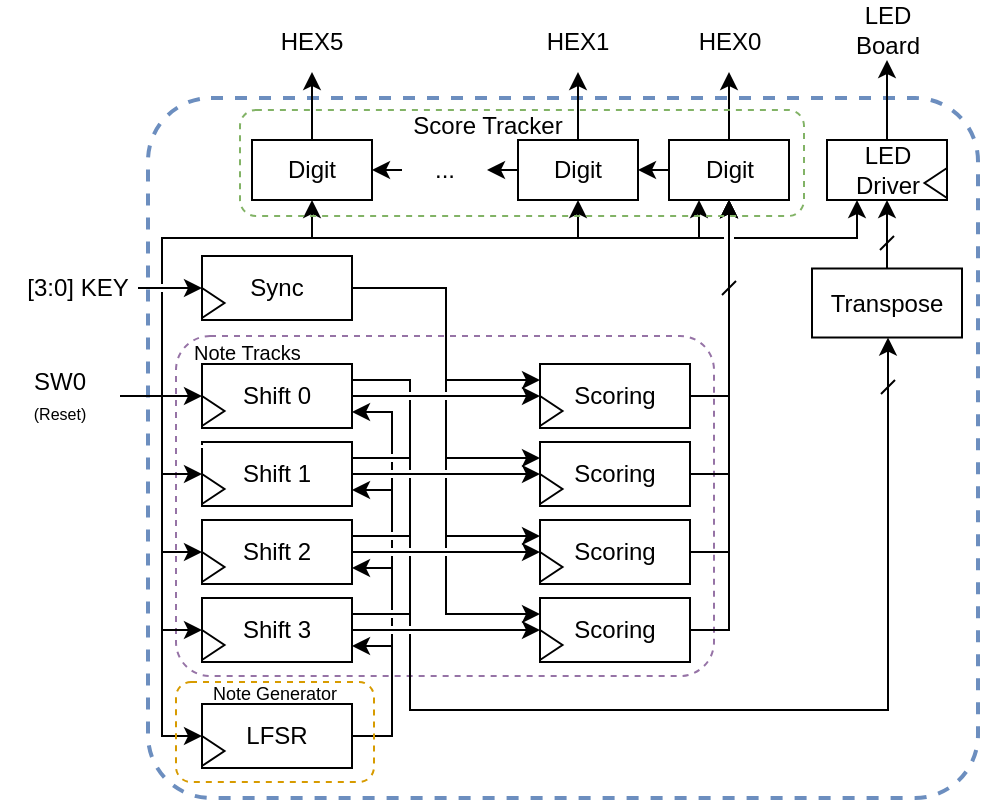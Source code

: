 <mxfile version="25.0.1">
  <diagram name="Page-1" id="yk-Mjvx3I-b8ZRN-Rifc">
    <mxGraphModel dx="354" dy="624" grid="0" gridSize="10" guides="1" tooltips="1" connect="1" arrows="1" fold="1" page="0" pageScale="1" pageWidth="850" pageHeight="1100" math="0" shadow="0">
      <root>
        <mxCell id="0" />
        <mxCell id="1" parent="0" />
        <mxCell id="nvO8RC1nS2Nixw9aljpo-76" value="" style="rounded=1;whiteSpace=wrap;html=1;fillColor=none;strokeColor=#6c8ebf;strokeWidth=2;dashed=1;arcSize=9;movable=0;resizable=0;rotatable=0;deletable=0;editable=0;locked=1;connectable=0;" vertex="1" parent="1">
          <mxGeometry x="183" y="-290" width="415" height="350" as="geometry" />
        </mxCell>
        <mxCell id="nvO8RC1nS2Nixw9aljpo-65" value="&lt;font style=&quot;font-size: 10px;&quot;&gt;Note Tracks&lt;/font&gt;" style="rounded=1;whiteSpace=wrap;html=1;fillColor=none;dashed=1;strokeColor=#9673a6;arcSize=10;verticalAlign=top;align=left;spacing=-4;spacingLeft=13;movable=0;resizable=0;rotatable=0;deletable=0;editable=0;locked=1;connectable=0;" vertex="1" parent="1">
          <mxGeometry x="197" y="-171" width="269" height="170" as="geometry" />
        </mxCell>
        <mxCell id="Hc0AxxcJk_Cpg9OLjL79-9" style="edgeStyle=orthogonalEdgeStyle;rounded=0;orthogonalLoop=1;jettySize=auto;html=1;exitX=1;exitY=0.5;exitDx=0;exitDy=0;entryX=0;entryY=0.25;entryDx=0;entryDy=0;" parent="1" source="Hc0AxxcJk_Cpg9OLjL79-1" target="Hc0AxxcJk_Cpg9OLjL79-43" edge="1">
          <mxGeometry relative="1" as="geometry">
            <mxPoint x="358" y="-195" as="targetPoint" />
          </mxGeometry>
        </mxCell>
        <mxCell id="Hc0AxxcJk_Cpg9OLjL79-51" style="edgeStyle=orthogonalEdgeStyle;rounded=0;orthogonalLoop=1;jettySize=auto;html=1;exitX=1;exitY=0.5;exitDx=0;exitDy=0;entryX=0;entryY=0.25;entryDx=0;entryDy=0;" parent="1" source="Hc0AxxcJk_Cpg9OLjL79-1" target="Hc0AxxcJk_Cpg9OLjL79-44" edge="1">
          <mxGeometry relative="1" as="geometry" />
        </mxCell>
        <mxCell id="Hc0AxxcJk_Cpg9OLjL79-52" style="edgeStyle=orthogonalEdgeStyle;rounded=0;orthogonalLoop=1;jettySize=auto;html=1;exitX=1;exitY=0.5;exitDx=0;exitDy=0;entryX=0;entryY=0.25;entryDx=0;entryDy=0;" parent="1" source="Hc0AxxcJk_Cpg9OLjL79-1" target="Hc0AxxcJk_Cpg9OLjL79-45" edge="1">
          <mxGeometry relative="1" as="geometry" />
        </mxCell>
        <mxCell id="Hc0AxxcJk_Cpg9OLjL79-53" style="edgeStyle=orthogonalEdgeStyle;rounded=0;orthogonalLoop=1;jettySize=auto;html=1;exitX=1;exitY=0.5;exitDx=0;exitDy=0;entryX=0;entryY=0.25;entryDx=0;entryDy=0;" parent="1" source="Hc0AxxcJk_Cpg9OLjL79-1" target="Hc0AxxcJk_Cpg9OLjL79-46" edge="1">
          <mxGeometry relative="1" as="geometry" />
        </mxCell>
        <mxCell id="Hc0AxxcJk_Cpg9OLjL79-1" value="Sync" style="rounded=0;whiteSpace=wrap;html=1;" parent="1" vertex="1">
          <mxGeometry x="210" y="-211" width="75" height="32" as="geometry" />
        </mxCell>
        <mxCell id="Hc0AxxcJk_Cpg9OLjL79-3" style="edgeStyle=orthogonalEdgeStyle;rounded=0;orthogonalLoop=1;jettySize=auto;html=1;exitX=1;exitY=0.5;exitDx=0;exitDy=0;" parent="1" source="Hc0AxxcJk_Cpg9OLjL79-2" target="Hc0AxxcJk_Cpg9OLjL79-1" edge="1">
          <mxGeometry relative="1" as="geometry" />
        </mxCell>
        <mxCell id="Hc0AxxcJk_Cpg9OLjL79-2" value="[3:0] KEY" style="text;html=1;align=center;verticalAlign=middle;whiteSpace=wrap;rounded=0;" parent="1" vertex="1">
          <mxGeometry x="118" y="-210" width="60" height="30" as="geometry" />
        </mxCell>
        <mxCell id="Hc0AxxcJk_Cpg9OLjL79-7" value="" style="edgeStyle=orthogonalEdgeStyle;rounded=0;orthogonalLoop=1;jettySize=auto;html=1;entryX=0;entryY=0.5;entryDx=0;entryDy=0;" parent="1" source="Hc0AxxcJk_Cpg9OLjL79-5" target="Hc0AxxcJk_Cpg9OLjL79-43" edge="1">
          <mxGeometry relative="1" as="geometry">
            <mxPoint x="358" y="-180" as="targetPoint" />
          </mxGeometry>
        </mxCell>
        <mxCell id="nvO8RC1nS2Nixw9aljpo-72" style="edgeStyle=orthogonalEdgeStyle;rounded=0;orthogonalLoop=1;jettySize=auto;html=1;exitX=1;exitY=0.25;exitDx=0;exitDy=0;entryX=0;entryY=0;entryDx=0;entryDy=0;endArrow=none;endFill=0;" edge="1" parent="1" source="Hc0AxxcJk_Cpg9OLjL79-5" target="nvO8RC1nS2Nixw9aljpo-70">
          <mxGeometry relative="1" as="geometry" />
        </mxCell>
        <mxCell id="Hc0AxxcJk_Cpg9OLjL79-5" value="Shift 0" style="rounded=0;whiteSpace=wrap;html=1;" parent="1" vertex="1">
          <mxGeometry x="210" y="-157" width="75" height="32" as="geometry" />
        </mxCell>
        <mxCell id="Hc0AxxcJk_Cpg9OLjL79-48" style="edgeStyle=orthogonalEdgeStyle;rounded=0;orthogonalLoop=1;jettySize=auto;html=1;exitX=1;exitY=0.5;exitDx=0;exitDy=0;entryX=0;entryY=0.5;entryDx=0;entryDy=0;" parent="1" source="Hc0AxxcJk_Cpg9OLjL79-10" target="Hc0AxxcJk_Cpg9OLjL79-44" edge="1">
          <mxGeometry relative="1" as="geometry" />
        </mxCell>
        <mxCell id="nvO8RC1nS2Nixw9aljpo-68" style="edgeStyle=orthogonalEdgeStyle;rounded=0;orthogonalLoop=1;jettySize=auto;html=1;exitX=1;exitY=0.25;exitDx=0;exitDy=0;entryX=0;entryY=0;entryDx=0;entryDy=0;endArrow=none;endFill=0;" edge="1" parent="1" source="Hc0AxxcJk_Cpg9OLjL79-10" target="nvO8RC1nS2Nixw9aljpo-70">
          <mxGeometry relative="1" as="geometry">
            <mxPoint x="314" y="8" as="targetPoint" />
          </mxGeometry>
        </mxCell>
        <mxCell id="Hc0AxxcJk_Cpg9OLjL79-10" value="Shift 1" style="rounded=0;whiteSpace=wrap;html=1;" parent="1" vertex="1">
          <mxGeometry x="210" y="-118" width="75" height="32" as="geometry" />
        </mxCell>
        <mxCell id="Hc0AxxcJk_Cpg9OLjL79-49" style="edgeStyle=orthogonalEdgeStyle;rounded=0;orthogonalLoop=1;jettySize=auto;html=1;exitX=1;exitY=0.5;exitDx=0;exitDy=0;entryX=0;entryY=0.5;entryDx=0;entryDy=0;" parent="1" source="Hc0AxxcJk_Cpg9OLjL79-11" target="Hc0AxxcJk_Cpg9OLjL79-45" edge="1">
          <mxGeometry relative="1" as="geometry" />
        </mxCell>
        <mxCell id="nvO8RC1nS2Nixw9aljpo-71" style="edgeStyle=orthogonalEdgeStyle;rounded=0;orthogonalLoop=1;jettySize=auto;html=1;exitX=1;exitY=0.25;exitDx=0;exitDy=0;entryX=0;entryY=0;entryDx=0;entryDy=0;endArrow=none;endFill=0;" edge="1" parent="1" source="Hc0AxxcJk_Cpg9OLjL79-11" target="nvO8RC1nS2Nixw9aljpo-70">
          <mxGeometry relative="1" as="geometry" />
        </mxCell>
        <mxCell id="Hc0AxxcJk_Cpg9OLjL79-11" value="Shift 2" style="rounded=0;whiteSpace=wrap;html=1;" parent="1" vertex="1">
          <mxGeometry x="210" y="-79" width="75" height="32" as="geometry" />
        </mxCell>
        <mxCell id="Hc0AxxcJk_Cpg9OLjL79-50" style="edgeStyle=orthogonalEdgeStyle;rounded=0;orthogonalLoop=1;jettySize=auto;html=1;exitX=1;exitY=0.5;exitDx=0;exitDy=0;entryX=0;entryY=0.5;entryDx=0;entryDy=0;" parent="1" source="Hc0AxxcJk_Cpg9OLjL79-12" target="Hc0AxxcJk_Cpg9OLjL79-46" edge="1">
          <mxGeometry relative="1" as="geometry" />
        </mxCell>
        <mxCell id="nvO8RC1nS2Nixw9aljpo-73" style="edgeStyle=orthogonalEdgeStyle;rounded=0;orthogonalLoop=1;jettySize=auto;html=1;exitX=1;exitY=0.25;exitDx=0;exitDy=0;entryX=0;entryY=0;entryDx=0;entryDy=0;endArrow=none;endFill=0;" edge="1" parent="1" source="Hc0AxxcJk_Cpg9OLjL79-12" target="nvO8RC1nS2Nixw9aljpo-70">
          <mxGeometry relative="1" as="geometry" />
        </mxCell>
        <mxCell id="Hc0AxxcJk_Cpg9OLjL79-12" value="Shift 3" style="rounded=0;whiteSpace=wrap;html=1;" parent="1" vertex="1">
          <mxGeometry x="210" y="-40" width="75" height="32" as="geometry" />
        </mxCell>
        <mxCell id="Hc0AxxcJk_Cpg9OLjL79-14" value="HEX0" style="text;html=1;align=center;verticalAlign=middle;whiteSpace=wrap;rounded=0;" parent="1" vertex="1">
          <mxGeometry x="443.5" y="-333" width="60" height="30" as="geometry" />
        </mxCell>
        <mxCell id="Hc0AxxcJk_Cpg9OLjL79-16" value="LED Board" style="text;html=1;align=center;verticalAlign=middle;whiteSpace=wrap;rounded=0;" parent="1" vertex="1">
          <mxGeometry x="522.5" y="-339" width="60" height="30" as="geometry" />
        </mxCell>
        <mxCell id="Hc0AxxcJk_Cpg9OLjL79-20" style="edgeStyle=orthogonalEdgeStyle;rounded=0;orthogonalLoop=1;jettySize=auto;html=1;exitX=0.5;exitY=0;exitDx=0;exitDy=0;entryX=0.5;entryY=1;entryDx=0;entryDy=0;" parent="1" source="Hc0AxxcJk_Cpg9OLjL79-19" target="Hc0AxxcJk_Cpg9OLjL79-14" edge="1">
          <mxGeometry relative="1" as="geometry" />
        </mxCell>
        <mxCell id="Hc0AxxcJk_Cpg9OLjL79-29" style="edgeStyle=orthogonalEdgeStyle;rounded=0;orthogonalLoop=1;jettySize=auto;html=1;exitX=0;exitY=0.5;exitDx=0;exitDy=0;entryX=1;entryY=0.5;entryDx=0;entryDy=0;" parent="1" source="Hc0AxxcJk_Cpg9OLjL79-19" target="Hc0AxxcJk_Cpg9OLjL79-23" edge="1">
          <mxGeometry relative="1" as="geometry" />
        </mxCell>
        <mxCell id="Hc0AxxcJk_Cpg9OLjL79-19" value="Digit" style="rounded=0;whiteSpace=wrap;html=1;" parent="1" vertex="1">
          <mxGeometry x="443.5" y="-269" width="60" height="30" as="geometry" />
        </mxCell>
        <mxCell id="Hc0AxxcJk_Cpg9OLjL79-21" value="HEX1" style="text;html=1;align=center;verticalAlign=middle;whiteSpace=wrap;rounded=0;" parent="1" vertex="1">
          <mxGeometry x="368" y="-333" width="60" height="30" as="geometry" />
        </mxCell>
        <mxCell id="Hc0AxxcJk_Cpg9OLjL79-22" style="edgeStyle=orthogonalEdgeStyle;rounded=0;orthogonalLoop=1;jettySize=auto;html=1;exitX=0.5;exitY=0;exitDx=0;exitDy=0;entryX=0.5;entryY=1;entryDx=0;entryDy=0;" parent="1" source="Hc0AxxcJk_Cpg9OLjL79-23" target="Hc0AxxcJk_Cpg9OLjL79-21" edge="1">
          <mxGeometry relative="1" as="geometry" />
        </mxCell>
        <mxCell id="Hc0AxxcJk_Cpg9OLjL79-34" style="edgeStyle=orthogonalEdgeStyle;rounded=0;orthogonalLoop=1;jettySize=auto;html=1;exitX=0;exitY=0.5;exitDx=0;exitDy=0;entryX=1;entryY=0.5;entryDx=0;entryDy=0;" parent="1" source="Hc0AxxcJk_Cpg9OLjL79-23" target="Hc0AxxcJk_Cpg9OLjL79-27" edge="1">
          <mxGeometry relative="1" as="geometry" />
        </mxCell>
        <mxCell id="Hc0AxxcJk_Cpg9OLjL79-23" value="Digit" style="rounded=0;whiteSpace=wrap;html=1;" parent="1" vertex="1">
          <mxGeometry x="368" y="-269" width="60" height="30" as="geometry" />
        </mxCell>
        <mxCell id="Hc0AxxcJk_Cpg9OLjL79-35" style="edgeStyle=orthogonalEdgeStyle;rounded=0;orthogonalLoop=1;jettySize=auto;html=1;exitX=0;exitY=0.5;exitDx=0;exitDy=0;entryX=1;entryY=0.5;entryDx=0;entryDy=0;" parent="1" source="Hc0AxxcJk_Cpg9OLjL79-27" target="Hc0AxxcJk_Cpg9OLjL79-33" edge="1">
          <mxGeometry relative="1" as="geometry" />
        </mxCell>
        <mxCell id="Hc0AxxcJk_Cpg9OLjL79-27" value="..." style="text;html=1;align=center;verticalAlign=middle;whiteSpace=wrap;rounded=0;" parent="1" vertex="1">
          <mxGeometry x="310" y="-269" width="42.5" height="30" as="geometry" />
        </mxCell>
        <mxCell id="Hc0AxxcJk_Cpg9OLjL79-31" value="HEX5" style="text;html=1;align=center;verticalAlign=middle;whiteSpace=wrap;rounded=0;" parent="1" vertex="1">
          <mxGeometry x="235" y="-333" width="60" height="30" as="geometry" />
        </mxCell>
        <mxCell id="Hc0AxxcJk_Cpg9OLjL79-32" style="edgeStyle=orthogonalEdgeStyle;rounded=0;orthogonalLoop=1;jettySize=auto;html=1;exitX=0.5;exitY=0;exitDx=0;exitDy=0;entryX=0.5;entryY=1;entryDx=0;entryDy=0;" parent="1" source="Hc0AxxcJk_Cpg9OLjL79-33" target="Hc0AxxcJk_Cpg9OLjL79-31" edge="1">
          <mxGeometry relative="1" as="geometry" />
        </mxCell>
        <mxCell id="Hc0AxxcJk_Cpg9OLjL79-33" value="Digit" style="rounded=0;whiteSpace=wrap;html=1;" parent="1" vertex="1">
          <mxGeometry x="235" y="-269" width="60" height="30" as="geometry" />
        </mxCell>
        <mxCell id="Hc0AxxcJk_Cpg9OLjL79-63" style="edgeStyle=elbowEdgeStyle;rounded=0;orthogonalLoop=1;jettySize=auto;html=1;exitX=1;exitY=0.5;exitDx=0;exitDy=0;entryX=0.5;entryY=1;entryDx=0;entryDy=0;elbow=vertical;" parent="1" source="Hc0AxxcJk_Cpg9OLjL79-43" target="Hc0AxxcJk_Cpg9OLjL79-19" edge="1">
          <mxGeometry relative="1" as="geometry">
            <Array as="points">
              <mxPoint x="463" y="-141" />
            </Array>
          </mxGeometry>
        </mxCell>
        <mxCell id="Hc0AxxcJk_Cpg9OLjL79-43" value="Scoring" style="rounded=0;whiteSpace=wrap;html=1;" parent="1" vertex="1">
          <mxGeometry x="379" y="-157" width="75" height="32" as="geometry" />
        </mxCell>
        <mxCell id="Hc0AxxcJk_Cpg9OLjL79-64" style="edgeStyle=elbowEdgeStyle;rounded=0;orthogonalLoop=1;jettySize=auto;html=1;exitX=1;exitY=0.5;exitDx=0;exitDy=0;entryX=0.5;entryY=1;entryDx=0;entryDy=0;elbow=vertical;" parent="1" source="Hc0AxxcJk_Cpg9OLjL79-44" target="Hc0AxxcJk_Cpg9OLjL79-19" edge="1">
          <mxGeometry relative="1" as="geometry">
            <Array as="points">
              <mxPoint x="462" y="-102" />
            </Array>
          </mxGeometry>
        </mxCell>
        <mxCell id="Hc0AxxcJk_Cpg9OLjL79-44" value="Scoring" style="rounded=0;whiteSpace=wrap;html=1;" parent="1" vertex="1">
          <mxGeometry x="379" y="-118" width="75" height="32" as="geometry" />
        </mxCell>
        <mxCell id="Hc0AxxcJk_Cpg9OLjL79-65" style="edgeStyle=elbowEdgeStyle;rounded=0;orthogonalLoop=1;jettySize=auto;html=1;exitX=1;exitY=0.5;exitDx=0;exitDy=0;entryX=0.5;entryY=1;entryDx=0;entryDy=0;elbow=vertical;" parent="1" source="Hc0AxxcJk_Cpg9OLjL79-45" target="Hc0AxxcJk_Cpg9OLjL79-19" edge="1">
          <mxGeometry relative="1" as="geometry">
            <mxPoint x="523.19" y="-208.524" as="targetPoint" />
            <Array as="points">
              <mxPoint x="462" y="-63" />
            </Array>
          </mxGeometry>
        </mxCell>
        <mxCell id="Hc0AxxcJk_Cpg9OLjL79-45" value="Scoring" style="rounded=0;whiteSpace=wrap;html=1;" parent="1" vertex="1">
          <mxGeometry x="379" y="-79" width="75" height="32" as="geometry" />
        </mxCell>
        <mxCell id="Hc0AxxcJk_Cpg9OLjL79-66" style="edgeStyle=elbowEdgeStyle;rounded=0;orthogonalLoop=1;jettySize=auto;html=1;exitX=1;exitY=0.5;exitDx=0;exitDy=0;entryX=0.5;entryY=1;entryDx=0;entryDy=0;elbow=vertical;" parent="1" source="Hc0AxxcJk_Cpg9OLjL79-46" target="Hc0AxxcJk_Cpg9OLjL79-19" edge="1">
          <mxGeometry relative="1" as="geometry">
            <Array as="points">
              <mxPoint x="462" y="-24" />
            </Array>
          </mxGeometry>
        </mxCell>
        <mxCell id="Hc0AxxcJk_Cpg9OLjL79-46" value="Scoring" style="rounded=0;whiteSpace=wrap;html=1;" parent="1" vertex="1">
          <mxGeometry x="379" y="-40" width="75" height="32" as="geometry" />
        </mxCell>
        <mxCell id="Hc0AxxcJk_Cpg9OLjL79-54" value="" style="triangle;whiteSpace=wrap;html=1;aspect=fixed;" parent="1" vertex="1">
          <mxGeometry x="210" y="-141" width="11.25" height="15" as="geometry" />
        </mxCell>
        <mxCell id="Hc0AxxcJk_Cpg9OLjL79-55" value="" style="triangle;whiteSpace=wrap;html=1;aspect=fixed;" parent="1" vertex="1">
          <mxGeometry x="210" y="-102" width="11.25" height="15" as="geometry" />
        </mxCell>
        <mxCell id="Hc0AxxcJk_Cpg9OLjL79-56" value="" style="triangle;whiteSpace=wrap;html=1;aspect=fixed;" parent="1" vertex="1">
          <mxGeometry x="210" y="-63" width="11.25" height="15" as="geometry" />
        </mxCell>
        <mxCell id="Hc0AxxcJk_Cpg9OLjL79-57" value="" style="triangle;whiteSpace=wrap;html=1;aspect=fixed;" parent="1" vertex="1">
          <mxGeometry x="210" y="-24" width="11.25" height="15" as="geometry" />
        </mxCell>
        <mxCell id="Hc0AxxcJk_Cpg9OLjL79-58" value="" style="triangle;whiteSpace=wrap;html=1;aspect=fixed;" parent="1" vertex="1">
          <mxGeometry x="210" y="-195" width="11.25" height="15" as="geometry" />
        </mxCell>
        <mxCell id="Hc0AxxcJk_Cpg9OLjL79-59" value="" style="triangle;whiteSpace=wrap;html=1;aspect=fixed;" parent="1" vertex="1">
          <mxGeometry x="379" y="-141" width="11.25" height="15" as="geometry" />
        </mxCell>
        <mxCell id="Hc0AxxcJk_Cpg9OLjL79-60" value="" style="triangle;whiteSpace=wrap;html=1;aspect=fixed;" parent="1" vertex="1">
          <mxGeometry x="379" y="-102" width="11.25" height="15" as="geometry" />
        </mxCell>
        <mxCell id="Hc0AxxcJk_Cpg9OLjL79-61" value="" style="triangle;whiteSpace=wrap;html=1;aspect=fixed;" parent="1" vertex="1">
          <mxGeometry x="379" y="-63" width="11.25" height="15" as="geometry" />
        </mxCell>
        <mxCell id="Hc0AxxcJk_Cpg9OLjL79-62" value="" style="triangle;whiteSpace=wrap;html=1;aspect=fixed;" parent="1" vertex="1">
          <mxGeometry x="379" y="-24" width="11.25" height="15" as="geometry" />
        </mxCell>
        <mxCell id="nvO8RC1nS2Nixw9aljpo-2" style="edgeStyle=orthogonalEdgeStyle;rounded=0;orthogonalLoop=1;jettySize=auto;html=1;exitX=0.5;exitY=0;exitDx=0;exitDy=0;entryX=0.5;entryY=1;entryDx=0;entryDy=0;" edge="1" parent="1" source="Hc0AxxcJk_Cpg9OLjL79-67" target="nvO8RC1nS2Nixw9aljpo-1">
          <mxGeometry relative="1" as="geometry" />
        </mxCell>
        <mxCell id="Hc0AxxcJk_Cpg9OLjL79-67" value="Transpose" style="rounded=0;whiteSpace=wrap;html=1;" parent="1" vertex="1">
          <mxGeometry x="515" y="-204.75" width="75" height="34.5" as="geometry" />
        </mxCell>
        <mxCell id="nvO8RC1nS2Nixw9aljpo-3" value="" style="edgeStyle=orthogonalEdgeStyle;rounded=0;orthogonalLoop=1;jettySize=auto;html=1;" edge="1" parent="1" source="nvO8RC1nS2Nixw9aljpo-1" target="Hc0AxxcJk_Cpg9OLjL79-16">
          <mxGeometry relative="1" as="geometry" />
        </mxCell>
        <mxCell id="nvO8RC1nS2Nixw9aljpo-1" value="LED Driver" style="rounded=0;whiteSpace=wrap;html=1;" vertex="1" parent="1">
          <mxGeometry x="522.5" y="-269" width="60" height="30" as="geometry" />
        </mxCell>
        <mxCell id="nvO8RC1nS2Nixw9aljpo-4" value="" style="triangle;whiteSpace=wrap;html=1;aspect=fixed;rotation=-180;" vertex="1" parent="1">
          <mxGeometry x="571.25" y="-255" width="11.25" height="15" as="geometry" />
        </mxCell>
        <mxCell id="nvO8RC1nS2Nixw9aljpo-6" style="edgeStyle=orthogonalEdgeStyle;rounded=0;orthogonalLoop=1;jettySize=auto;html=1;exitX=1;exitY=0.5;exitDx=0;exitDy=0;entryX=0;entryY=0.5;entryDx=0;entryDy=0;" edge="1" parent="1" source="nvO8RC1nS2Nixw9aljpo-5" target="Hc0AxxcJk_Cpg9OLjL79-5">
          <mxGeometry relative="1" as="geometry" />
        </mxCell>
        <mxCell id="nvO8RC1nS2Nixw9aljpo-7" style="edgeStyle=elbowEdgeStyle;rounded=0;orthogonalLoop=1;jettySize=auto;html=1;exitX=1;exitY=0.5;exitDx=0;exitDy=0;entryX=0;entryY=0.5;entryDx=0;entryDy=0;" edge="1" parent="1" source="nvO8RC1nS2Nixw9aljpo-5" target="Hc0AxxcJk_Cpg9OLjL79-10">
          <mxGeometry relative="1" as="geometry">
            <Array as="points">
              <mxPoint x="190" y="-122" />
            </Array>
          </mxGeometry>
        </mxCell>
        <mxCell id="nvO8RC1nS2Nixw9aljpo-8" style="edgeStyle=elbowEdgeStyle;rounded=0;orthogonalLoop=1;jettySize=auto;html=1;exitX=1;exitY=0.5;exitDx=0;exitDy=0;entryX=0;entryY=0.5;entryDx=0;entryDy=0;" edge="1" parent="1" source="nvO8RC1nS2Nixw9aljpo-5" target="Hc0AxxcJk_Cpg9OLjL79-11">
          <mxGeometry relative="1" as="geometry">
            <Array as="points">
              <mxPoint x="190" y="-101" />
            </Array>
          </mxGeometry>
        </mxCell>
        <mxCell id="nvO8RC1nS2Nixw9aljpo-9" style="edgeStyle=elbowEdgeStyle;rounded=0;orthogonalLoop=1;jettySize=auto;html=1;exitX=1;exitY=0.5;exitDx=0;exitDy=0;entryX=0;entryY=0.5;entryDx=0;entryDy=0;" edge="1" parent="1" source="nvO8RC1nS2Nixw9aljpo-5" target="Hc0AxxcJk_Cpg9OLjL79-12">
          <mxGeometry relative="1" as="geometry">
            <Array as="points">
              <mxPoint x="190" y="-83" />
            </Array>
          </mxGeometry>
        </mxCell>
        <mxCell id="nvO8RC1nS2Nixw9aljpo-10" style="edgeStyle=elbowEdgeStyle;rounded=0;orthogonalLoop=1;jettySize=auto;html=1;entryX=0.5;entryY=1;entryDx=0;entryDy=0;elbow=vertical;" edge="1" parent="1" target="Hc0AxxcJk_Cpg9OLjL79-33">
          <mxGeometry relative="1" as="geometry">
            <mxPoint x="190" y="-141" as="sourcePoint" />
            <Array as="points">
              <mxPoint x="226" y="-220" />
            </Array>
          </mxGeometry>
        </mxCell>
        <mxCell id="nvO8RC1nS2Nixw9aljpo-11" style="edgeStyle=elbowEdgeStyle;rounded=0;orthogonalLoop=1;jettySize=auto;html=1;entryX=0.5;entryY=1;entryDx=0;entryDy=0;elbow=vertical;" edge="1" parent="1" target="Hc0AxxcJk_Cpg9OLjL79-23">
          <mxGeometry relative="1" as="geometry">
            <mxPoint x="190" y="-141" as="sourcePoint" />
            <Array as="points">
              <mxPoint x="295" y="-220" />
            </Array>
          </mxGeometry>
        </mxCell>
        <mxCell id="nvO8RC1nS2Nixw9aljpo-12" style="edgeStyle=elbowEdgeStyle;rounded=0;orthogonalLoop=1;jettySize=auto;html=1;entryX=0.25;entryY=1;entryDx=0;entryDy=0;elbow=vertical;" edge="1" parent="1" target="Hc0AxxcJk_Cpg9OLjL79-19">
          <mxGeometry relative="1" as="geometry">
            <mxPoint x="190" y="-141" as="sourcePoint" />
            <Array as="points">
              <mxPoint x="321" y="-220" />
            </Array>
          </mxGeometry>
        </mxCell>
        <mxCell id="nvO8RC1nS2Nixw9aljpo-13" style="edgeStyle=elbowEdgeStyle;rounded=0;orthogonalLoop=1;jettySize=auto;html=1;entryX=0.25;entryY=1;entryDx=0;entryDy=0;elbow=vertical;" edge="1" parent="1" target="nvO8RC1nS2Nixw9aljpo-1">
          <mxGeometry relative="1" as="geometry">
            <mxPoint x="190" y="-142" as="sourcePoint" />
            <Array as="points">
              <mxPoint x="361" y="-220" />
            </Array>
          </mxGeometry>
        </mxCell>
        <mxCell id="nvO8RC1nS2Nixw9aljpo-24" style="edgeStyle=elbowEdgeStyle;rounded=0;orthogonalLoop=1;jettySize=auto;html=1;exitX=1;exitY=0.5;exitDx=0;exitDy=0;entryX=0;entryY=0.5;entryDx=0;entryDy=0;" edge="1" parent="1" source="nvO8RC1nS2Nixw9aljpo-5" target="nvO8RC1nS2Nixw9aljpo-23">
          <mxGeometry relative="1" as="geometry">
            <Array as="points">
              <mxPoint x="190" y="-56" />
            </Array>
          </mxGeometry>
        </mxCell>
        <mxCell id="nvO8RC1nS2Nixw9aljpo-5" value="SW0&lt;br&gt;&lt;font style=&quot;font-size: 8px;&quot;&gt;(Reset)&lt;/font&gt;" style="text;html=1;align=center;verticalAlign=middle;whiteSpace=wrap;rounded=0;" vertex="1" parent="1">
          <mxGeometry x="109" y="-156" width="60" height="30" as="geometry" />
        </mxCell>
        <mxCell id="nvO8RC1nS2Nixw9aljpo-14" value="" style="rounded=0;whiteSpace=wrap;html=1;strokeColor=none;aspect=fixed;" vertex="1" parent="1">
          <mxGeometry x="232" y="-231" width="12" height="6" as="geometry" />
        </mxCell>
        <mxCell id="nvO8RC1nS2Nixw9aljpo-26" style="edgeStyle=orthogonalEdgeStyle;rounded=0;orthogonalLoop=1;jettySize=auto;html=1;exitX=1;exitY=0.5;exitDx=0;exitDy=0;entryX=1;entryY=0.75;entryDx=0;entryDy=0;" edge="1" parent="1" source="nvO8RC1nS2Nixw9aljpo-23" target="Hc0AxxcJk_Cpg9OLjL79-5">
          <mxGeometry relative="1" as="geometry" />
        </mxCell>
        <mxCell id="nvO8RC1nS2Nixw9aljpo-27" style="edgeStyle=orthogonalEdgeStyle;rounded=0;orthogonalLoop=1;jettySize=auto;html=1;exitX=1;exitY=0.5;exitDx=0;exitDy=0;entryX=1;entryY=0.75;entryDx=0;entryDy=0;" edge="1" parent="1" source="nvO8RC1nS2Nixw9aljpo-23" target="Hc0AxxcJk_Cpg9OLjL79-10">
          <mxGeometry relative="1" as="geometry" />
        </mxCell>
        <mxCell id="nvO8RC1nS2Nixw9aljpo-28" style="edgeStyle=orthogonalEdgeStyle;rounded=0;orthogonalLoop=1;jettySize=auto;html=1;exitX=1;exitY=0.5;exitDx=0;exitDy=0;entryX=1;entryY=0.75;entryDx=0;entryDy=0;" edge="1" parent="1" source="nvO8RC1nS2Nixw9aljpo-23" target="Hc0AxxcJk_Cpg9OLjL79-11">
          <mxGeometry relative="1" as="geometry" />
        </mxCell>
        <mxCell id="nvO8RC1nS2Nixw9aljpo-29" style="edgeStyle=orthogonalEdgeStyle;rounded=0;orthogonalLoop=1;jettySize=auto;html=1;exitX=1;exitY=0.5;exitDx=0;exitDy=0;entryX=1;entryY=0.75;entryDx=0;entryDy=0;" edge="1" parent="1" source="nvO8RC1nS2Nixw9aljpo-23" target="Hc0AxxcJk_Cpg9OLjL79-12">
          <mxGeometry relative="1" as="geometry" />
        </mxCell>
        <mxCell id="nvO8RC1nS2Nixw9aljpo-23" value="LFSR" style="rounded=0;whiteSpace=wrap;html=1;" vertex="1" parent="1">
          <mxGeometry x="210" y="13" width="75" height="32" as="geometry" />
        </mxCell>
        <mxCell id="nvO8RC1nS2Nixw9aljpo-25" value="" style="triangle;whiteSpace=wrap;html=1;aspect=fixed;" vertex="1" parent="1">
          <mxGeometry x="210" y="29" width="11.25" height="15" as="geometry" />
        </mxCell>
        <mxCell id="nvO8RC1nS2Nixw9aljpo-30" value="" style="rounded=0;whiteSpace=wrap;html=1;strokeColor=none;rotation=0;" vertex="1" parent="1">
          <mxGeometry x="311" y="-143" width="6" height="1.5" as="geometry" />
        </mxCell>
        <mxCell id="nvO8RC1nS2Nixw9aljpo-31" value="" style="rounded=0;whiteSpace=wrap;html=1;strokeColor=none;rotation=-180;" vertex="1" parent="1">
          <mxGeometry x="311" y="-140.5" width="6" height="1.5" as="geometry" />
        </mxCell>
        <mxCell id="nvO8RC1nS2Nixw9aljpo-32" value="" style="rounded=0;whiteSpace=wrap;html=1;strokeColor=none;rotation=-180;" vertex="1" parent="1">
          <mxGeometry x="311" y="-104" width="6" height="1.5" as="geometry" />
        </mxCell>
        <mxCell id="nvO8RC1nS2Nixw9aljpo-33" value="" style="rounded=0;whiteSpace=wrap;html=1;strokeColor=none;rotation=-180;" vertex="1" parent="1">
          <mxGeometry x="311" y="-101.5" width="6" height="1.5" as="geometry" />
        </mxCell>
        <mxCell id="nvO8RC1nS2Nixw9aljpo-34" value="" style="rounded=0;whiteSpace=wrap;html=1;strokeColor=none;rotation=-180;" vertex="1" parent="1">
          <mxGeometry x="311" y="-65" width="6" height="1.5" as="geometry" />
        </mxCell>
        <mxCell id="nvO8RC1nS2Nixw9aljpo-35" value="" style="rounded=0;whiteSpace=wrap;html=1;strokeColor=none;rotation=-180;" vertex="1" parent="1">
          <mxGeometry x="311" y="-62.5" width="6" height="1.5" as="geometry" />
        </mxCell>
        <mxCell id="nvO8RC1nS2Nixw9aljpo-36" value="" style="rounded=0;whiteSpace=wrap;html=1;strokeColor=none;rotation=-180;" vertex="1" parent="1">
          <mxGeometry x="311" y="-26" width="6" height="1.5" as="geometry" />
        </mxCell>
        <mxCell id="nvO8RC1nS2Nixw9aljpo-37" value="" style="rounded=0;whiteSpace=wrap;html=1;strokeColor=none;rotation=-180;" vertex="1" parent="1">
          <mxGeometry x="311" y="-23.5" width="6" height="1.5" as="geometry" />
        </mxCell>
        <mxCell id="nvO8RC1nS2Nixw9aljpo-38" value="" style="endArrow=none;html=1;rounded=0;" edge="1" parent="1">
          <mxGeometry width="50" height="50" relative="1" as="geometry">
            <mxPoint x="549.5" y="-142" as="sourcePoint" />
            <mxPoint x="556.5" y="-149" as="targetPoint" />
          </mxGeometry>
        </mxCell>
        <mxCell id="nvO8RC1nS2Nixw9aljpo-39" value="" style="rounded=0;whiteSpace=wrap;html=1;strokeColor=none;rotation=90;" vertex="1" parent="1">
          <mxGeometry x="470.5" y="-221" width="3" height="2" as="geometry" />
        </mxCell>
        <mxCell id="nvO8RC1nS2Nixw9aljpo-40" value="" style="rounded=0;whiteSpace=wrap;html=1;strokeColor=none;rotation=90;" vertex="1" parent="1">
          <mxGeometry x="473.5" y="-221" width="3" height="2" as="geometry" />
        </mxCell>
        <mxCell id="nvO8RC1nS2Nixw9aljpo-41" value="" style="rounded=0;whiteSpace=wrap;html=1;strokeColor=none;rotation=-180;" vertex="1" parent="1">
          <mxGeometry x="302" y="-23.5" width="6" height="1.5" as="geometry" />
        </mxCell>
        <mxCell id="nvO8RC1nS2Nixw9aljpo-42" value="" style="rounded=0;whiteSpace=wrap;html=1;strokeColor=none;rotation=-180;" vertex="1" parent="1">
          <mxGeometry x="302" y="-26" width="6" height="1.5" as="geometry" />
        </mxCell>
        <mxCell id="nvO8RC1nS2Nixw9aljpo-43" value="" style="rounded=0;whiteSpace=wrap;html=1;strokeColor=none;rotation=-180;" vertex="1" parent="1">
          <mxGeometry x="302" y="-31.5" width="6" height="1.5" as="geometry" />
        </mxCell>
        <mxCell id="nvO8RC1nS2Nixw9aljpo-45" value="" style="rounded=0;whiteSpace=wrap;html=1;strokeColor=none;rotation=-180;" vertex="1" parent="1">
          <mxGeometry x="302" y="-34" width="6" height="1.5" as="geometry" />
        </mxCell>
        <mxCell id="nvO8RC1nS2Nixw9aljpo-46" value="" style="rounded=0;whiteSpace=wrap;html=1;strokeColor=none;rotation=-180;" vertex="1" parent="1">
          <mxGeometry x="302" y="-65" width="6" height="1.5" as="geometry" />
        </mxCell>
        <mxCell id="nvO8RC1nS2Nixw9aljpo-47" value="" style="rounded=0;whiteSpace=wrap;html=1;strokeColor=none;rotation=-180;" vertex="1" parent="1">
          <mxGeometry x="302" y="-73" width="6" height="1.5" as="geometry" />
        </mxCell>
        <mxCell id="nvO8RC1nS2Nixw9aljpo-48" value="" style="rounded=0;whiteSpace=wrap;html=1;strokeColor=none;rotation=-180;" vertex="1" parent="1">
          <mxGeometry x="302" y="-70.5" width="6" height="1.5" as="geometry" />
        </mxCell>
        <mxCell id="nvO8RC1nS2Nixw9aljpo-49" value="" style="rounded=0;whiteSpace=wrap;html=1;strokeColor=none;rotation=-180;" vertex="1" parent="1">
          <mxGeometry x="302" y="-62.5" width="6" height="1.5" as="geometry" />
        </mxCell>
        <mxCell id="nvO8RC1nS2Nixw9aljpo-50" value="" style="rounded=0;whiteSpace=wrap;html=1;strokeColor=none;rotation=-180;" vertex="1" parent="1">
          <mxGeometry x="302" y="-104" width="6" height="1.5" as="geometry" />
        </mxCell>
        <mxCell id="nvO8RC1nS2Nixw9aljpo-51" value="" style="rounded=0;whiteSpace=wrap;html=1;strokeColor=none;rotation=-180;" vertex="1" parent="1">
          <mxGeometry x="302" y="-101.5" width="6" height="1.5" as="geometry" />
        </mxCell>
        <mxCell id="nvO8RC1nS2Nixw9aljpo-52" value="" style="rounded=0;whiteSpace=wrap;html=1;strokeColor=none;rotation=-180;" vertex="1" parent="1">
          <mxGeometry x="302" y="-109.5" width="6" height="1.5" as="geometry" />
        </mxCell>
        <mxCell id="nvO8RC1nS2Nixw9aljpo-53" value="" style="rounded=0;whiteSpace=wrap;html=1;strokeColor=none;rotation=-180;" vertex="1" parent="1">
          <mxGeometry x="302" y="-112" width="6" height="1.5" as="geometry" />
        </mxCell>
        <mxCell id="nvO8RC1nS2Nixw9aljpo-54" value="" style="rounded=0;whiteSpace=wrap;html=1;strokeColor=none;rotation=0;" vertex="1" parent="1">
          <mxGeometry x="187" y="-197" width="6" height="1.5" as="geometry" />
        </mxCell>
        <mxCell id="nvO8RC1nS2Nixw9aljpo-55" value="" style="rounded=0;whiteSpace=wrap;html=1;strokeColor=none;rotation=0;" vertex="1" parent="1">
          <mxGeometry x="187" y="-194.5" width="6" height="1.5" as="geometry" />
        </mxCell>
        <mxCell id="nvO8RC1nS2Nixw9aljpo-56" value="" style="rounded=0;whiteSpace=wrap;html=1;strokeColor=none;rotation=0;" vertex="1" parent="1">
          <mxGeometry x="329" y="-143" width="6" height="1.5" as="geometry" />
        </mxCell>
        <mxCell id="nvO8RC1nS2Nixw9aljpo-57" value="" style="rounded=0;whiteSpace=wrap;html=1;strokeColor=none;rotation=-180;" vertex="1" parent="1">
          <mxGeometry x="329" y="-140.5" width="6" height="1.5" as="geometry" />
        </mxCell>
        <mxCell id="nvO8RC1nS2Nixw9aljpo-59" value="" style="rounded=0;whiteSpace=wrap;html=1;strokeColor=none;rotation=0;" vertex="1" parent="1">
          <mxGeometry x="329" y="-104" width="6" height="1.5" as="geometry" />
        </mxCell>
        <mxCell id="nvO8RC1nS2Nixw9aljpo-60" value="" style="rounded=0;whiteSpace=wrap;html=1;strokeColor=none;rotation=-180;" vertex="1" parent="1">
          <mxGeometry x="329" y="-101.5" width="6" height="1.5" as="geometry" />
        </mxCell>
        <mxCell id="nvO8RC1nS2Nixw9aljpo-62" value="" style="rounded=0;whiteSpace=wrap;html=1;strokeColor=none;rotation=0;" vertex="1" parent="1">
          <mxGeometry x="329" y="-65" width="6" height="1.5" as="geometry" />
        </mxCell>
        <mxCell id="nvO8RC1nS2Nixw9aljpo-63" value="" style="rounded=0;whiteSpace=wrap;html=1;strokeColor=none;rotation=-180;" vertex="1" parent="1">
          <mxGeometry x="329" y="-62.5" width="6" height="1.5" as="geometry" />
        </mxCell>
        <mxCell id="nvO8RC1nS2Nixw9aljpo-64" value="" style="rounded=0;whiteSpace=wrap;html=1;strokeColor=none;rotation=0;" vertex="1" parent="1">
          <mxGeometry x="205" y="-116.5" width="6" height="1.5" as="geometry" />
        </mxCell>
        <mxCell id="nvO8RC1nS2Nixw9aljpo-66" value="&lt;font style=&quot;font-size: 9px;&quot;&gt;Note Generator&lt;/font&gt;" style="rounded=1;whiteSpace=wrap;html=1;fillColor=none;strokeColor=#d79b00;dashed=1;align=center;verticalAlign=top;spacingTop=-9;" vertex="1" parent="1">
          <mxGeometry x="197" y="2" width="99" height="50" as="geometry" />
        </mxCell>
        <mxCell id="nvO8RC1nS2Nixw9aljpo-67" value="Score Tracker" style="rounded=1;whiteSpace=wrap;html=1;fillColor=none;strokeColor=#82b366;dashed=1;verticalAlign=top;spacingTop=-6;spacingRight=34;" vertex="1" parent="1">
          <mxGeometry x="229" y="-284" width="282" height="53" as="geometry" />
        </mxCell>
        <mxCell id="nvO8RC1nS2Nixw9aljpo-74" style="edgeStyle=elbowEdgeStyle;rounded=0;orthogonalLoop=1;jettySize=auto;html=1;exitX=0;exitY=0;exitDx=0;exitDy=0;entryX=0.5;entryY=1;entryDx=0;entryDy=0;" edge="1" parent="1" source="nvO8RC1nS2Nixw9aljpo-70" target="Hc0AxxcJk_Cpg9OLjL79-67">
          <mxGeometry relative="1" as="geometry">
            <mxPoint x="564" y="-144" as="targetPoint" />
            <Array as="points">
              <mxPoint x="553" y="-90" />
            </Array>
          </mxGeometry>
        </mxCell>
        <mxCell id="nvO8RC1nS2Nixw9aljpo-70" value="" style="rounded=0;whiteSpace=wrap;html=1;strokeColor=none;fillColor=none;" vertex="1" parent="1">
          <mxGeometry x="314" y="16" width="3" height="6" as="geometry" />
        </mxCell>
        <mxCell id="nvO8RC1nS2Nixw9aljpo-75" value="" style="rounded=0;whiteSpace=wrap;html=1;strokeColor=none;fillColor=#000000;" vertex="1" parent="1">
          <mxGeometry x="313.5" y="16" width="0.5" height="0.5" as="geometry" />
        </mxCell>
        <mxCell id="nvO8RC1nS2Nixw9aljpo-82" value="" style="endArrow=none;html=1;rounded=0;" edge="1" parent="1">
          <mxGeometry width="50" height="50" relative="1" as="geometry">
            <mxPoint x="549" y="-214" as="sourcePoint" />
            <mxPoint x="556" y="-221" as="targetPoint" />
          </mxGeometry>
        </mxCell>
        <mxCell id="nvO8RC1nS2Nixw9aljpo-83" value="" style="endArrow=none;html=1;rounded=0;" edge="1" parent="1">
          <mxGeometry width="50" height="50" relative="1" as="geometry">
            <mxPoint x="470" y="-191.5" as="sourcePoint" />
            <mxPoint x="477" y="-198.5" as="targetPoint" />
          </mxGeometry>
        </mxCell>
      </root>
    </mxGraphModel>
  </diagram>
</mxfile>
